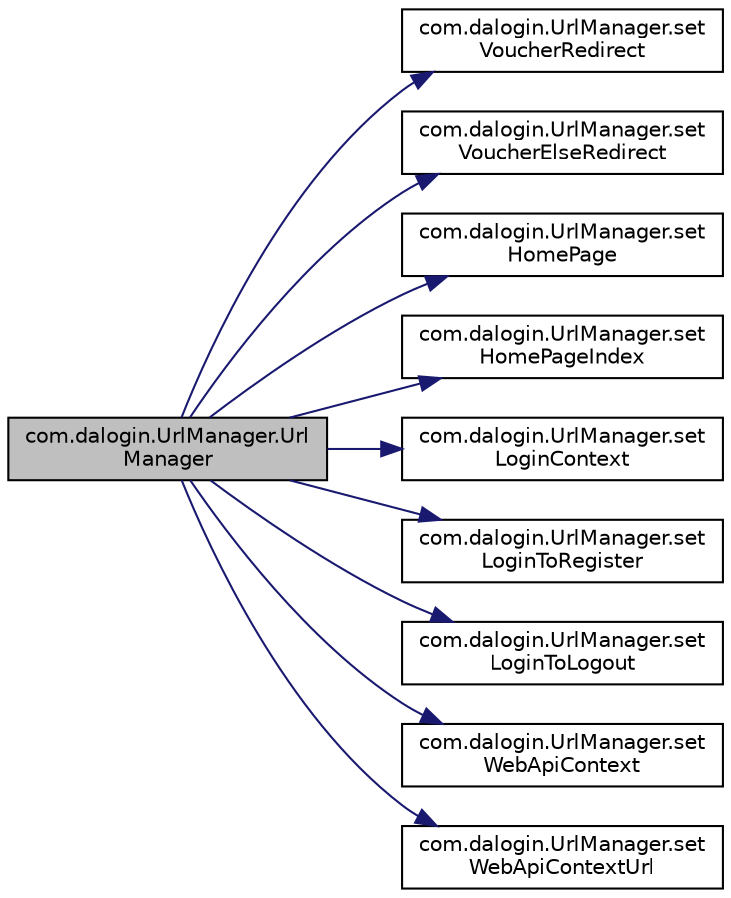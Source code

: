 digraph "com.dalogin.UrlManager.UrlManager"
{
  edge [fontname="Helvetica",fontsize="10",labelfontname="Helvetica",labelfontsize="10"];
  node [fontname="Helvetica",fontsize="10",shape=record];
  rankdir="LR";
  Node0 [label="com.dalogin.UrlManager.Url\lManager",height=0.2,width=0.4,color="black", fillcolor="grey75", style="filled", fontcolor="black"];
  Node0 -> Node1 [color="midnightblue",fontsize="10",style="solid",fontname="Helvetica"];
  Node1 [label="com.dalogin.UrlManager.set\lVoucherRedirect",height=0.2,width=0.4,color="black", fillcolor="white", style="filled",URL="$classcom_1_1dalogin_1_1_url_manager.html#a1fb3ef89677add2b1ae7e4ea5e0f717d"];
  Node0 -> Node2 [color="midnightblue",fontsize="10",style="solid",fontname="Helvetica"];
  Node2 [label="com.dalogin.UrlManager.set\lVoucherElseRedirect",height=0.2,width=0.4,color="black", fillcolor="white", style="filled",URL="$classcom_1_1dalogin_1_1_url_manager.html#a47aeb698bb569a35a3299ef737c7e4da"];
  Node0 -> Node3 [color="midnightblue",fontsize="10",style="solid",fontname="Helvetica"];
  Node3 [label="com.dalogin.UrlManager.set\lHomePage",height=0.2,width=0.4,color="black", fillcolor="white", style="filled",URL="$classcom_1_1dalogin_1_1_url_manager.html#adfc73042e559d077aaecc63ac7a98982"];
  Node0 -> Node4 [color="midnightblue",fontsize="10",style="solid",fontname="Helvetica"];
  Node4 [label="com.dalogin.UrlManager.set\lHomePageIndex",height=0.2,width=0.4,color="black", fillcolor="white", style="filled",URL="$classcom_1_1dalogin_1_1_url_manager.html#a3a19e29c5f0e4952062bdc82ca65d483"];
  Node0 -> Node5 [color="midnightblue",fontsize="10",style="solid",fontname="Helvetica"];
  Node5 [label="com.dalogin.UrlManager.set\lLoginContext",height=0.2,width=0.4,color="black", fillcolor="white", style="filled",URL="$classcom_1_1dalogin_1_1_url_manager.html#af86547d3389b02da8115f91cdb02c570"];
  Node0 -> Node6 [color="midnightblue",fontsize="10",style="solid",fontname="Helvetica"];
  Node6 [label="com.dalogin.UrlManager.set\lLoginToRegister",height=0.2,width=0.4,color="black", fillcolor="white", style="filled",URL="$classcom_1_1dalogin_1_1_url_manager.html#ab782533cae2700e5fe109d2b42f8383d"];
  Node0 -> Node7 [color="midnightblue",fontsize="10",style="solid",fontname="Helvetica"];
  Node7 [label="com.dalogin.UrlManager.set\lLoginToLogout",height=0.2,width=0.4,color="black", fillcolor="white", style="filled",URL="$classcom_1_1dalogin_1_1_url_manager.html#a1668934ed0cf34128e63c6b8e004182a"];
  Node0 -> Node8 [color="midnightblue",fontsize="10",style="solid",fontname="Helvetica"];
  Node8 [label="com.dalogin.UrlManager.set\lWebApiContext",height=0.2,width=0.4,color="black", fillcolor="white", style="filled",URL="$classcom_1_1dalogin_1_1_url_manager.html#a09d2ebb1e23646cebad40ac5d5dcc2ab"];
  Node0 -> Node9 [color="midnightblue",fontsize="10",style="solid",fontname="Helvetica"];
  Node9 [label="com.dalogin.UrlManager.set\lWebApiContextUrl",height=0.2,width=0.4,color="black", fillcolor="white", style="filled",URL="$classcom_1_1dalogin_1_1_url_manager.html#a7eabfd586a88ee1679e4dc1b18f1d823"];
}
